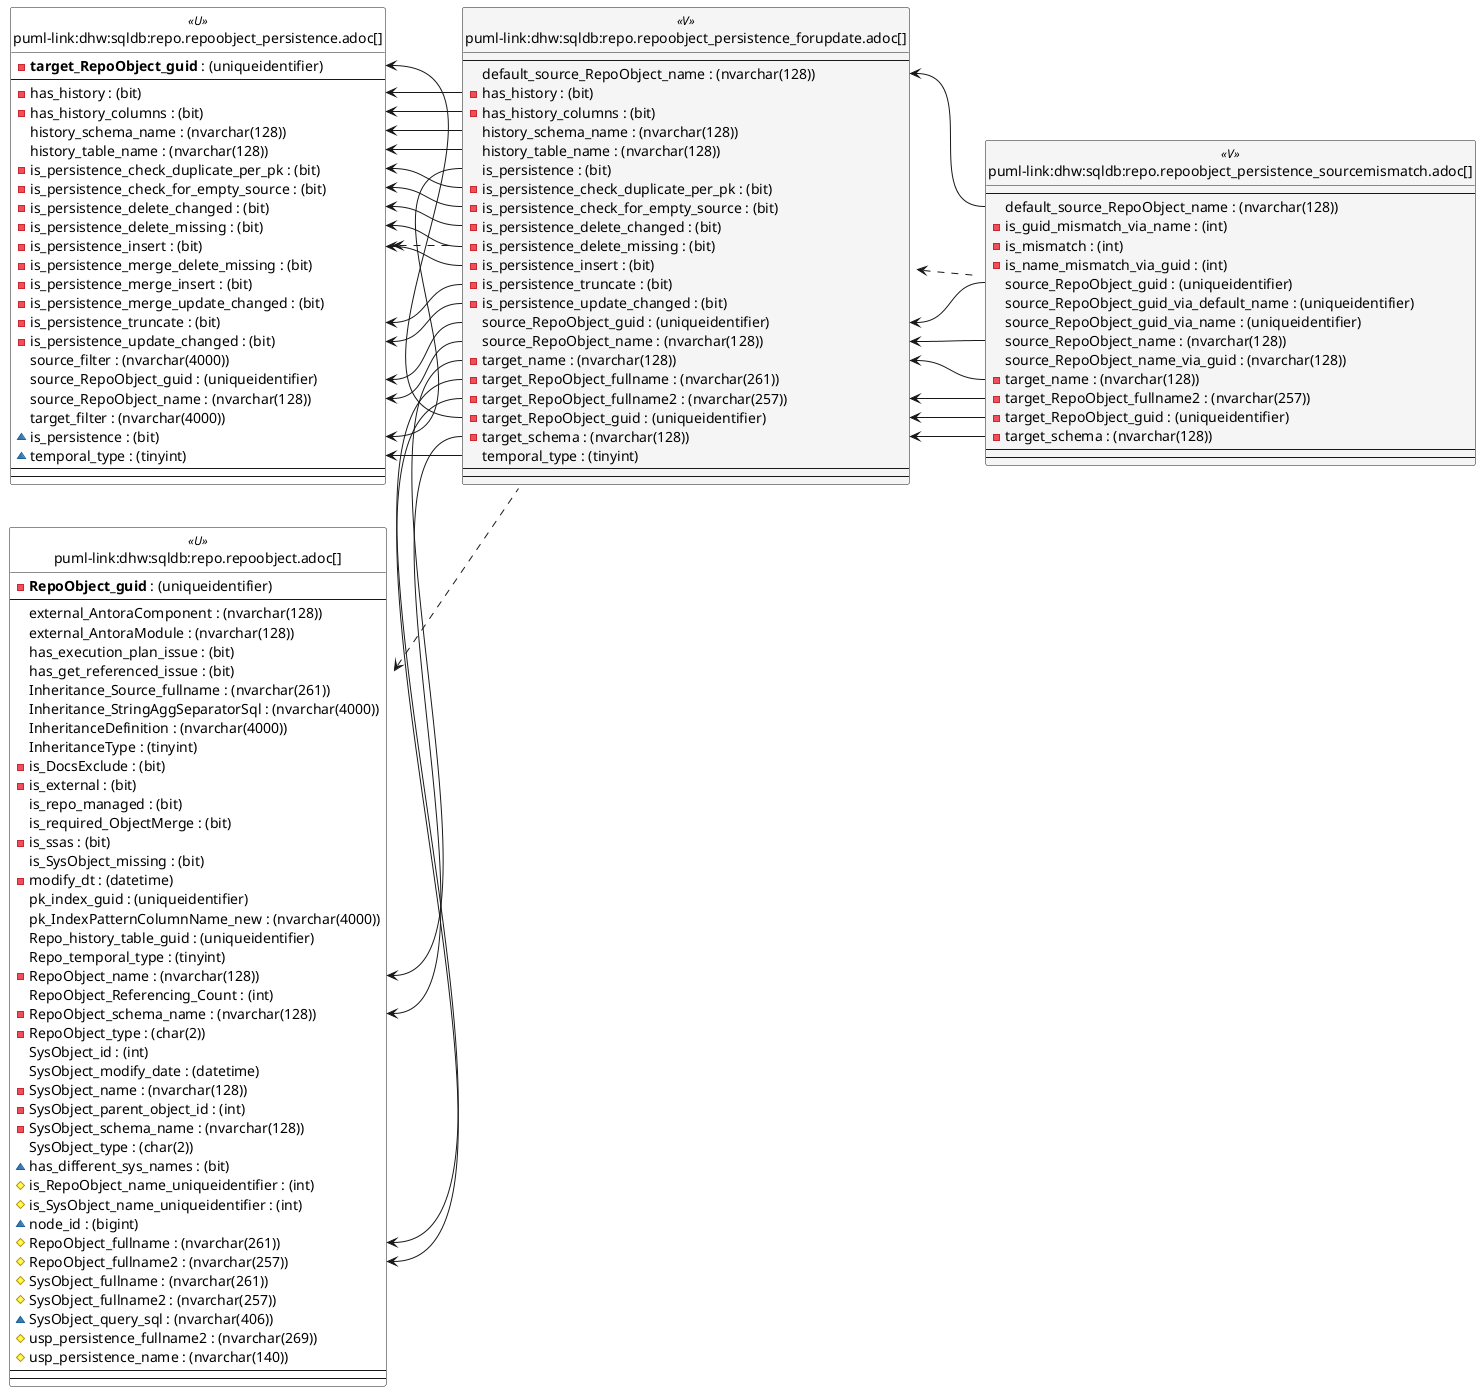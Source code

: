 @startuml
left to right direction
'top to bottom direction
hide circle
'avoide "." issues:
set namespaceSeparator none


skinparam class {
  BackgroundColor White
  BackgroundColor<<FN>> Yellow
  BackgroundColor<<FS>> Yellow
  BackgroundColor<<FT>> LightGray
  BackgroundColor<<IF>> Yellow
  BackgroundColor<<IS>> Yellow
  BackgroundColor<<P>> Aqua
  BackgroundColor<<PC>> Aqua
  BackgroundColor<<SN>> Yellow
  BackgroundColor<<SO>> SlateBlue
  BackgroundColor<<TF>> LightGray
  BackgroundColor<<TR>> Tomato
  BackgroundColor<<U>> White
  BackgroundColor<<V>> WhiteSmoke
  BackgroundColor<<X>> Aqua
  BackgroundColor<<external>> AliceBlue
}


entity "puml-link:dhw:sqldb:repo.repoobject.adoc[]" as repo.RepoObject << U >> {
  - **RepoObject_guid** : (uniqueidentifier)
  --
  external_AntoraComponent : (nvarchar(128))
  external_AntoraModule : (nvarchar(128))
  has_execution_plan_issue : (bit)
  has_get_referenced_issue : (bit)
  Inheritance_Source_fullname : (nvarchar(261))
  Inheritance_StringAggSeparatorSql : (nvarchar(4000))
  InheritanceDefinition : (nvarchar(4000))
  InheritanceType : (tinyint)
  - is_DocsExclude : (bit)
  - is_external : (bit)
  is_repo_managed : (bit)
  is_required_ObjectMerge : (bit)
  - is_ssas : (bit)
  is_SysObject_missing : (bit)
  - modify_dt : (datetime)
  pk_index_guid : (uniqueidentifier)
  pk_IndexPatternColumnName_new : (nvarchar(4000))
  Repo_history_table_guid : (uniqueidentifier)
  Repo_temporal_type : (tinyint)
  - RepoObject_name : (nvarchar(128))
  RepoObject_Referencing_Count : (int)
  - RepoObject_schema_name : (nvarchar(128))
  - RepoObject_type : (char(2))
  SysObject_id : (int)
  SysObject_modify_date : (datetime)
  - SysObject_name : (nvarchar(128))
  - SysObject_parent_object_id : (int)
  - SysObject_schema_name : (nvarchar(128))
  SysObject_type : (char(2))
  ~ has_different_sys_names : (bit)
  # is_RepoObject_name_uniqueidentifier : (int)
  # is_SysObject_name_uniqueidentifier : (int)
  ~ node_id : (bigint)
  # RepoObject_fullname : (nvarchar(261))
  # RepoObject_fullname2 : (nvarchar(257))
  # SysObject_fullname : (nvarchar(261))
  # SysObject_fullname2 : (nvarchar(257))
  ~ SysObject_query_sql : (nvarchar(406))
  # usp_persistence_fullname2 : (nvarchar(269))
  # usp_persistence_name : (nvarchar(140))
  --
  --
}

entity "puml-link:dhw:sqldb:repo.repoobject_persistence.adoc[]" as repo.RepoObject_persistence << U >> {
  - **target_RepoObject_guid** : (uniqueidentifier)
  --
  - has_history : (bit)
  - has_history_columns : (bit)
  history_schema_name : (nvarchar(128))
  history_table_name : (nvarchar(128))
  - is_persistence_check_duplicate_per_pk : (bit)
  - is_persistence_check_for_empty_source : (bit)
  - is_persistence_delete_changed : (bit)
  - is_persistence_delete_missing : (bit)
  - is_persistence_insert : (bit)
  - is_persistence_merge_delete_missing : (bit)
  - is_persistence_merge_insert : (bit)
  - is_persistence_merge_update_changed : (bit)
  - is_persistence_truncate : (bit)
  - is_persistence_update_changed : (bit)
  source_filter : (nvarchar(4000))
  source_RepoObject_guid : (uniqueidentifier)
  source_RepoObject_name : (nvarchar(128))
  target_filter : (nvarchar(4000))
  ~ is_persistence : (bit)
  ~ temporal_type : (tinyint)
  --
  --
}

entity "puml-link:dhw:sqldb:repo.repoobject_persistence_forupdate.adoc[]" as repo.RepoObject_persistence_ForUpdate << V >> {
  --
  default_source_RepoObject_name : (nvarchar(128))
  - has_history : (bit)
  - has_history_columns : (bit)
  history_schema_name : (nvarchar(128))
  history_table_name : (nvarchar(128))
  is_persistence : (bit)
  - is_persistence_check_duplicate_per_pk : (bit)
  - is_persistence_check_for_empty_source : (bit)
  - is_persistence_delete_changed : (bit)
  - is_persistence_delete_missing : (bit)
  - is_persistence_insert : (bit)
  - is_persistence_truncate : (bit)
  - is_persistence_update_changed : (bit)
  source_RepoObject_guid : (uniqueidentifier)
  source_RepoObject_name : (nvarchar(128))
  - target_name : (nvarchar(128))
  - target_RepoObject_fullname : (nvarchar(261))
  - target_RepoObject_fullname2 : (nvarchar(257))
  - target_RepoObject_guid : (uniqueidentifier)
  - target_schema : (nvarchar(128))
  temporal_type : (tinyint)
  --
  --
}

entity "puml-link:dhw:sqldb:repo.repoobject_persistence_sourcemismatch.adoc[]" as repo.RepoObject_persistence_SourceMismatch << V >> {
  --
  default_source_RepoObject_name : (nvarchar(128))
  - is_guid_mismatch_via_name : (int)
  - is_mismatch : (int)
  - is_name_mismatch_via_guid : (int)
  source_RepoObject_guid : (uniqueidentifier)
  source_RepoObject_guid_via_default_name : (uniqueidentifier)
  source_RepoObject_guid_via_name : (uniqueidentifier)
  source_RepoObject_name : (nvarchar(128))
  source_RepoObject_name_via_guid : (nvarchar(128))
  - target_name : (nvarchar(128))
  - target_RepoObject_fullname2 : (nvarchar(257))
  - target_RepoObject_guid : (uniqueidentifier)
  - target_schema : (nvarchar(128))
  --
  --
}

repo.RepoObject <.. repo.RepoObject_persistence_ForUpdate
repo.RepoObject_persistence <.. repo.RepoObject_persistence_ForUpdate
repo.RepoObject_persistence_ForUpdate <.. repo.RepoObject_persistence_SourceMismatch
"repo.RepoObject::RepoObject_fullname" <-- "repo.RepoObject_persistence_ForUpdate::target_RepoObject_fullname"
"repo.RepoObject::RepoObject_fullname2" <-- "repo.RepoObject_persistence_ForUpdate::target_RepoObject_fullname2"
"repo.RepoObject::RepoObject_name" <-- "repo.RepoObject_persistence_ForUpdate::target_name"
"repo.RepoObject::RepoObject_schema_name" <-- "repo.RepoObject_persistence_ForUpdate::target_schema"
"repo.RepoObject_persistence::has_history" <-- "repo.RepoObject_persistence_ForUpdate::has_history"
"repo.RepoObject_persistence::has_history_columns" <-- "repo.RepoObject_persistence_ForUpdate::has_history_columns"
"repo.RepoObject_persistence::history_schema_name" <-- "repo.RepoObject_persistence_ForUpdate::history_schema_name"
"repo.RepoObject_persistence::history_table_name" <-- "repo.RepoObject_persistence_ForUpdate::history_table_name"
"repo.RepoObject_persistence::is_persistence" <-- "repo.RepoObject_persistence_ForUpdate::is_persistence"
"repo.RepoObject_persistence::is_persistence_check_duplicate_per_pk" <-- "repo.RepoObject_persistence_ForUpdate::is_persistence_check_duplicate_per_pk"
"repo.RepoObject_persistence::is_persistence_check_for_empty_source" <-- "repo.RepoObject_persistence_ForUpdate::is_persistence_check_for_empty_source"
"repo.RepoObject_persistence::is_persistence_delete_changed" <-- "repo.RepoObject_persistence_ForUpdate::is_persistence_delete_changed"
"repo.RepoObject_persistence::is_persistence_delete_missing" <-- "repo.RepoObject_persistence_ForUpdate::is_persistence_delete_missing"
"repo.RepoObject_persistence::is_persistence_insert" <-- "repo.RepoObject_persistence_ForUpdate::is_persistence_insert"
"repo.RepoObject_persistence::is_persistence_truncate" <-- "repo.RepoObject_persistence_ForUpdate::is_persistence_truncate"
"repo.RepoObject_persistence::is_persistence_update_changed" <-- "repo.RepoObject_persistence_ForUpdate::is_persistence_update_changed"
"repo.RepoObject_persistence::source_RepoObject_guid" <-- "repo.RepoObject_persistence_ForUpdate::source_RepoObject_guid"
"repo.RepoObject_persistence::source_RepoObject_name" <-- "repo.RepoObject_persistence_ForUpdate::source_RepoObject_name"
"repo.RepoObject_persistence::target_RepoObject_guid" <-- "repo.RepoObject_persistence_ForUpdate::target_RepoObject_guid"
"repo.RepoObject_persistence::temporal_type" <-- "repo.RepoObject_persistence_ForUpdate::temporal_type"
"repo.RepoObject_persistence_ForUpdate::default_source_RepoObject_name" <-- "repo.RepoObject_persistence_SourceMismatch::default_source_RepoObject_name"
"repo.RepoObject_persistence_ForUpdate::source_RepoObject_guid" <-- "repo.RepoObject_persistence_SourceMismatch::source_RepoObject_guid"
"repo.RepoObject_persistence_ForUpdate::source_RepoObject_name" <-- "repo.RepoObject_persistence_SourceMismatch::source_RepoObject_name"
"repo.RepoObject_persistence_ForUpdate::target_name" <-- "repo.RepoObject_persistence_SourceMismatch::target_name"
"repo.RepoObject_persistence_ForUpdate::target_RepoObject_fullname2" <-- "repo.RepoObject_persistence_SourceMismatch::target_RepoObject_fullname2"
"repo.RepoObject_persistence_ForUpdate::target_RepoObject_guid" <-- "repo.RepoObject_persistence_SourceMismatch::target_RepoObject_guid"
"repo.RepoObject_persistence_ForUpdate::target_schema" <-- "repo.RepoObject_persistence_SourceMismatch::target_schema"
@enduml

